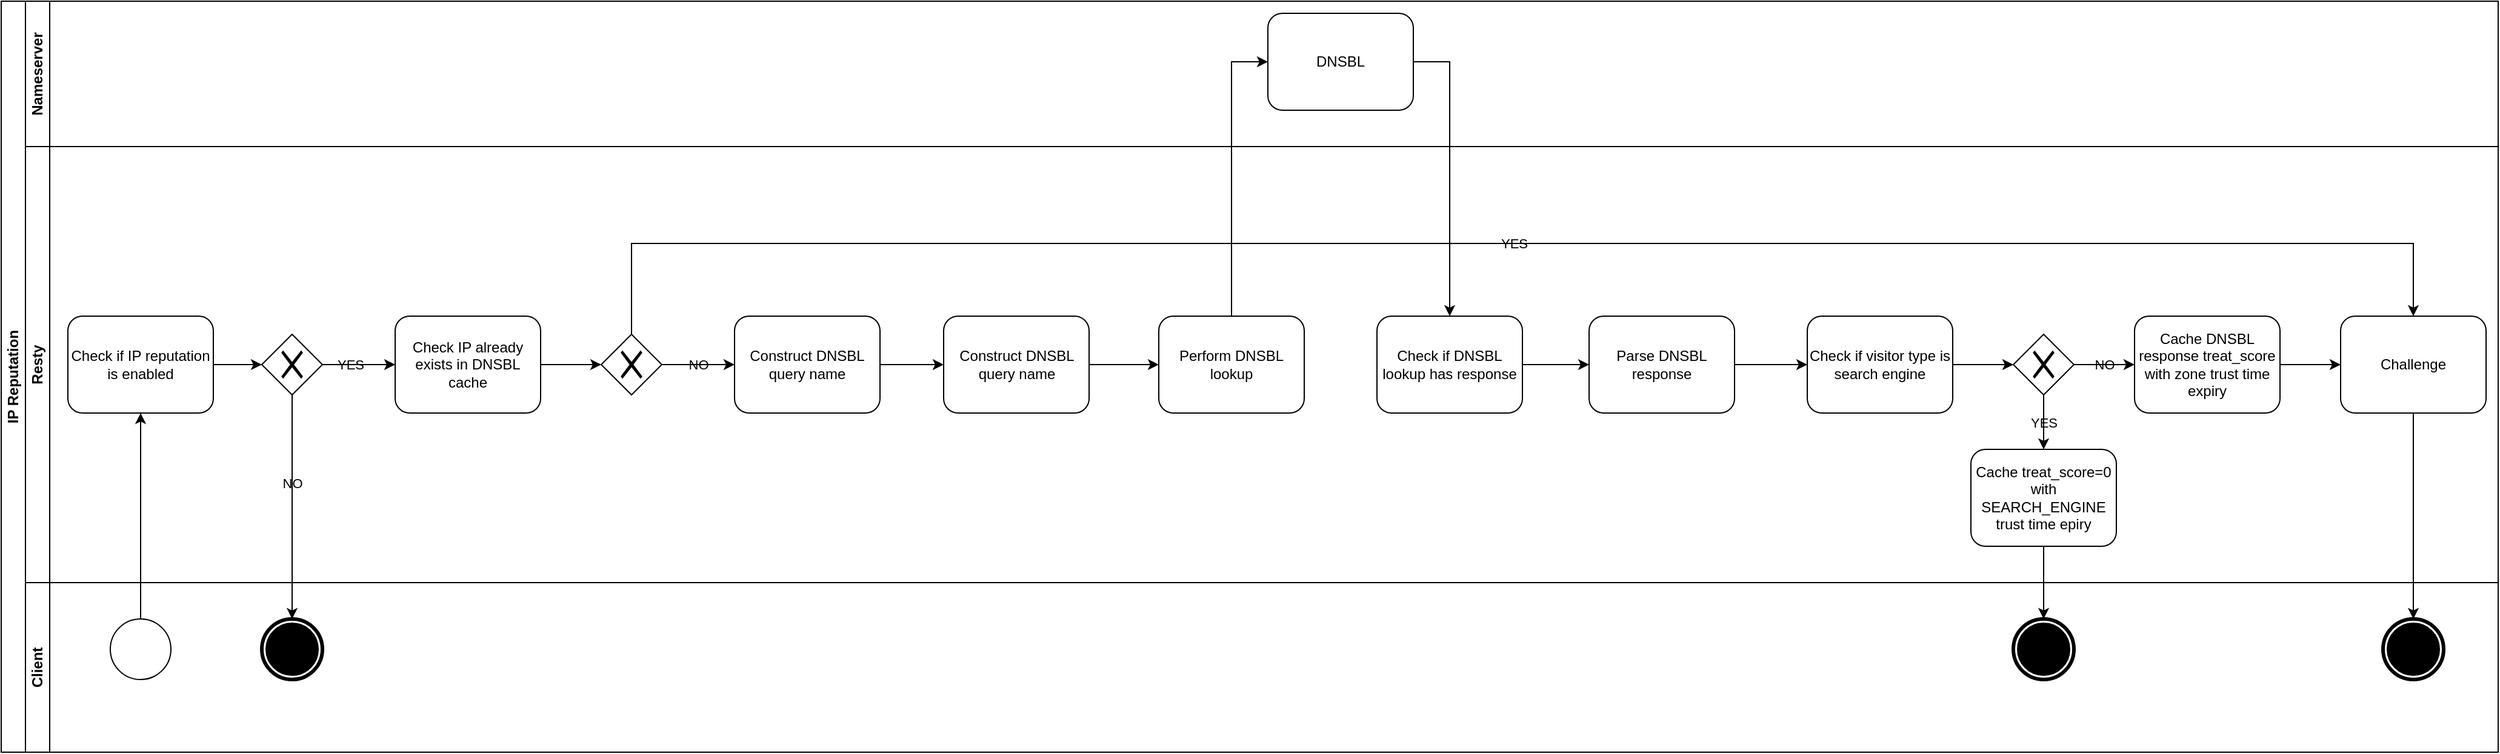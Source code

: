<mxfile version="14.4.5" type="github">
  <diagram id="FM04whXNcfyG1jP_JYNI" name="Page-1">
    <mxGraphModel dx="1746" dy="1663" grid="1" gridSize="10" guides="1" tooltips="1" connect="1" arrows="1" fold="1" page="1" pageScale="1" pageWidth="850" pageHeight="1100" math="0" shadow="0">
      <root>
        <mxCell id="0" />
        <mxCell id="1" parent="0" />
        <mxCell id="Lnknif8dTfj-DUFB5nNW-5" value="IP Reputation" style="swimlane;html=1;childLayout=stackLayout;resizeParent=1;resizeParentMax=0;horizontal=0;startSize=20;horizontalStack=0;fontFamily=Helvetica;labelBorderColor=none;labelBackgroundColor=none;whiteSpace=wrap;" vertex="1" parent="1">
          <mxGeometry x="265" y="240" width="2060" height="620" as="geometry" />
        </mxCell>
        <mxCell id="Lnknif8dTfj-DUFB5nNW-6" value="Nameserver" style="swimlane;html=1;startSize=20;horizontal=0;fontFamily=Helvetica;labelBorderColor=none;labelBackgroundColor=none;whiteSpace=wrap;" vertex="1" parent="Lnknif8dTfj-DUFB5nNW-5">
          <mxGeometry x="20" width="2040" height="120" as="geometry" />
        </mxCell>
        <mxCell id="Lnknif8dTfj-DUFB5nNW-33" value="DNSBL" style="shape=ext;rounded=1;html=1;fontFamily=Helvetica;labelBorderColor=none;labelBackgroundColor=none;whiteSpace=wrap;" vertex="1" parent="Lnknif8dTfj-DUFB5nNW-6">
          <mxGeometry x="1025" y="10" width="120" height="80" as="geometry" />
        </mxCell>
        <mxCell id="Lnknif8dTfj-DUFB5nNW-11" style="edgeStyle=orthogonalEdgeStyle;rounded=0;orthogonalLoop=1;jettySize=auto;html=1;fontFamily=Helvetica;labelBorderColor=none;labelBackgroundColor=none;" edge="1" parent="Lnknif8dTfj-DUFB5nNW-5" source="Lnknif8dTfj-DUFB5nNW-9" target="Lnknif8dTfj-DUFB5nNW-10">
          <mxGeometry relative="1" as="geometry" />
        </mxCell>
        <mxCell id="Lnknif8dTfj-DUFB5nNW-15" style="edgeStyle=orthogonalEdgeStyle;rounded=0;orthogonalLoop=1;jettySize=auto;html=1;fontFamily=Helvetica;labelBorderColor=none;labelBackgroundColor=none;" edge="1" parent="Lnknif8dTfj-DUFB5nNW-5" source="Lnknif8dTfj-DUFB5nNW-12" target="Lnknif8dTfj-DUFB5nNW-14">
          <mxGeometry relative="1" as="geometry" />
        </mxCell>
        <mxCell id="Lnknif8dTfj-DUFB5nNW-16" value="NO" style="edgeLabel;html=1;align=center;verticalAlign=middle;resizable=0;points=[];fontFamily=Helvetica;labelBorderColor=none;labelBackgroundColor=none;" vertex="1" connectable="0" parent="Lnknif8dTfj-DUFB5nNW-15">
          <mxGeometry x="-0.218" relative="1" as="geometry">
            <mxPoint as="offset" />
          </mxGeometry>
        </mxCell>
        <mxCell id="Lnknif8dTfj-DUFB5nNW-67" style="edgeStyle=orthogonalEdgeStyle;rounded=0;orthogonalLoop=1;jettySize=auto;html=1;fontFamily=Helvetica;labelBorderColor=none;labelBackgroundColor=none;" edge="1" parent="Lnknif8dTfj-DUFB5nNW-5" source="Lnknif8dTfj-DUFB5nNW-64" target="Lnknif8dTfj-DUFB5nNW-66">
          <mxGeometry relative="1" as="geometry" />
        </mxCell>
        <mxCell id="Lnknif8dTfj-DUFB5nNW-76" style="edgeStyle=orthogonalEdgeStyle;rounded=0;orthogonalLoop=1;jettySize=auto;html=1;fontFamily=Helvetica;labelBorderColor=none;labelBackgroundColor=none;" edge="1" parent="Lnknif8dTfj-DUFB5nNW-5" source="Lnknif8dTfj-DUFB5nNW-73" target="Lnknif8dTfj-DUFB5nNW-75">
          <mxGeometry relative="1" as="geometry" />
        </mxCell>
        <mxCell id="Lnknif8dTfj-DUFB5nNW-34" style="edgeStyle=orthogonalEdgeStyle;rounded=0;orthogonalLoop=1;jettySize=auto;html=1;entryX=0;entryY=0.5;entryDx=0;entryDy=0;fontFamily=Helvetica;labelBorderColor=none;labelBackgroundColor=none;" edge="1" parent="Lnknif8dTfj-DUFB5nNW-5" source="Lnknif8dTfj-DUFB5nNW-27" target="Lnknif8dTfj-DUFB5nNW-33">
          <mxGeometry relative="1" as="geometry" />
        </mxCell>
        <mxCell id="Lnknif8dTfj-DUFB5nNW-35" style="edgeStyle=orthogonalEdgeStyle;rounded=0;orthogonalLoop=1;jettySize=auto;html=1;fontFamily=Helvetica;labelBorderColor=none;labelBackgroundColor=none;" edge="1" parent="Lnknif8dTfj-DUFB5nNW-5" source="Lnknif8dTfj-DUFB5nNW-33" target="Lnknif8dTfj-DUFB5nNW-29">
          <mxGeometry relative="1" as="geometry">
            <Array as="points">
              <mxPoint x="1195" y="50" />
            </Array>
          </mxGeometry>
        </mxCell>
        <mxCell id="Lnknif8dTfj-DUFB5nNW-7" value="Resty" style="swimlane;html=1;startSize=20;horizontal=0;fontFamily=Helvetica;labelBorderColor=none;labelBackgroundColor=none;whiteSpace=wrap;" vertex="1" parent="Lnknif8dTfj-DUFB5nNW-5">
          <mxGeometry x="20" y="120" width="2040" height="360" as="geometry" />
        </mxCell>
        <mxCell id="Lnknif8dTfj-DUFB5nNW-13" style="edgeStyle=orthogonalEdgeStyle;rounded=0;orthogonalLoop=1;jettySize=auto;html=1;fontFamily=Helvetica;labelBorderColor=none;labelBackgroundColor=none;" edge="1" parent="Lnknif8dTfj-DUFB5nNW-7" source="Lnknif8dTfj-DUFB5nNW-10" target="Lnknif8dTfj-DUFB5nNW-12">
          <mxGeometry relative="1" as="geometry" />
        </mxCell>
        <mxCell id="Lnknif8dTfj-DUFB5nNW-10" value="Check if IP reputation is enabled " style="shape=ext;rounded=1;html=1;fontFamily=Helvetica;labelBorderColor=none;labelBackgroundColor=none;whiteSpace=wrap;" vertex="1" parent="Lnknif8dTfj-DUFB5nNW-7">
          <mxGeometry x="35" y="140" width="120" height="80" as="geometry" />
        </mxCell>
        <mxCell id="Lnknif8dTfj-DUFB5nNW-18" style="edgeStyle=orthogonalEdgeStyle;rounded=0;orthogonalLoop=1;jettySize=auto;html=1;fontFamily=Helvetica;labelBorderColor=none;labelBackgroundColor=none;" edge="1" parent="Lnknif8dTfj-DUFB5nNW-7" source="Lnknif8dTfj-DUFB5nNW-12" target="Lnknif8dTfj-DUFB5nNW-17">
          <mxGeometry relative="1" as="geometry" />
        </mxCell>
        <mxCell id="Lnknif8dTfj-DUFB5nNW-19" value="YES" style="edgeLabel;html=1;align=center;verticalAlign=middle;resizable=0;points=[];fontFamily=Helvetica;labelBorderColor=none;labelBackgroundColor=none;" vertex="1" connectable="0" parent="Lnknif8dTfj-DUFB5nNW-18">
          <mxGeometry x="-0.23" relative="1" as="geometry">
            <mxPoint as="offset" />
          </mxGeometry>
        </mxCell>
        <mxCell id="Lnknif8dTfj-DUFB5nNW-12" value="" style="shape=mxgraph.bpmn.shape;html=1;verticalLabelPosition=bottom;labelBackgroundColor=none;verticalAlign=top;align=center;perimeter=rhombusPerimeter;background=gateway;outlineConnect=0;outline=none;symbol=exclusiveGw;fontFamily=Helvetica;labelBorderColor=none;whiteSpace=wrap;" vertex="1" parent="Lnknif8dTfj-DUFB5nNW-7">
          <mxGeometry x="195" y="155" width="50" height="50" as="geometry" />
        </mxCell>
        <mxCell id="Lnknif8dTfj-DUFB5nNW-82" style="edgeStyle=orthogonalEdgeStyle;rounded=0;orthogonalLoop=1;jettySize=auto;html=1;labelBackgroundColor=none;fontFamily=Helvetica;" edge="1" parent="Lnknif8dTfj-DUFB5nNW-7" source="Lnknif8dTfj-DUFB5nNW-17" target="Lnknif8dTfj-DUFB5nNW-81">
          <mxGeometry relative="1" as="geometry" />
        </mxCell>
        <mxCell id="Lnknif8dTfj-DUFB5nNW-17" value="Check IP already exists in DNSBL cache" style="shape=ext;rounded=1;html=1;fontFamily=Helvetica;labelBorderColor=none;labelBackgroundColor=none;whiteSpace=wrap;" vertex="1" parent="Lnknif8dTfj-DUFB5nNW-7">
          <mxGeometry x="305" y="140" width="120" height="80" as="geometry" />
        </mxCell>
        <mxCell id="Lnknif8dTfj-DUFB5nNW-20" value="" style="shape=mxgraph.bpmn.shape;html=1;verticalLabelPosition=bottom;labelBackgroundColor=none;verticalAlign=top;align=center;perimeter=rhombusPerimeter;background=gateway;outlineConnect=0;outline=none;symbol=exclusiveGw;fontFamily=Helvetica;labelBorderColor=none;whiteSpace=wrap;" vertex="1" parent="Lnknif8dTfj-DUFB5nNW-7">
          <mxGeometry x="620" y="155" width="50" height="50" as="geometry" />
        </mxCell>
        <mxCell id="Lnknif8dTfj-DUFB5nNW-26" style="edgeStyle=orthogonalEdgeStyle;rounded=0;orthogonalLoop=1;jettySize=auto;html=1;fontFamily=Helvetica;labelBorderColor=none;labelBackgroundColor=none;" edge="1" parent="Lnknif8dTfj-DUFB5nNW-7" source="Lnknif8dTfj-DUFB5nNW-23" target="Lnknif8dTfj-DUFB5nNW-25">
          <mxGeometry relative="1" as="geometry" />
        </mxCell>
        <mxCell id="Lnknif8dTfj-DUFB5nNW-23" value="Construct DNSBL query name" style="shape=ext;rounded=1;html=1;fontFamily=Helvetica;labelBorderColor=none;labelBackgroundColor=none;whiteSpace=wrap;" vertex="1" parent="Lnknif8dTfj-DUFB5nNW-7">
          <mxGeometry x="585" y="140" width="120" height="80" as="geometry" />
        </mxCell>
        <mxCell id="Lnknif8dTfj-DUFB5nNW-28" style="edgeStyle=orthogonalEdgeStyle;rounded=0;orthogonalLoop=1;jettySize=auto;html=1;fontFamily=Helvetica;labelBorderColor=none;labelBackgroundColor=none;" edge="1" parent="Lnknif8dTfj-DUFB5nNW-7" source="Lnknif8dTfj-DUFB5nNW-25" target="Lnknif8dTfj-DUFB5nNW-27">
          <mxGeometry relative="1" as="geometry" />
        </mxCell>
        <mxCell id="Lnknif8dTfj-DUFB5nNW-25" value="Construct DNSBL query name" style="shape=ext;rounded=1;html=1;fontFamily=Helvetica;labelBorderColor=none;labelBackgroundColor=none;whiteSpace=wrap;" vertex="1" parent="Lnknif8dTfj-DUFB5nNW-7">
          <mxGeometry x="757.5" y="140" width="120" height="80" as="geometry" />
        </mxCell>
        <mxCell id="Lnknif8dTfj-DUFB5nNW-27" value="Perform DNSBL lookup" style="shape=ext;rounded=1;html=1;fontFamily=Helvetica;labelBorderColor=none;labelBackgroundColor=none;whiteSpace=wrap;" vertex="1" parent="Lnknif8dTfj-DUFB5nNW-7">
          <mxGeometry x="935" y="140" width="120" height="80" as="geometry" />
        </mxCell>
        <mxCell id="Lnknif8dTfj-DUFB5nNW-78" style="edgeStyle=orthogonalEdgeStyle;rounded=0;orthogonalLoop=1;jettySize=auto;html=1;labelBackgroundColor=none;fontFamily=Helvetica;" edge="1" parent="Lnknif8dTfj-DUFB5nNW-7" source="Lnknif8dTfj-DUFB5nNW-29" target="Lnknif8dTfj-DUFB5nNW-40">
          <mxGeometry relative="1" as="geometry" />
        </mxCell>
        <mxCell id="Lnknif8dTfj-DUFB5nNW-29" value="Check if DNSBL lookup has response " style="shape=ext;rounded=1;html=1;fontFamily=Helvetica;labelBorderColor=none;labelBackgroundColor=none;whiteSpace=wrap;" vertex="1" parent="Lnknif8dTfj-DUFB5nNW-7">
          <mxGeometry x="1115" y="140" width="120" height="80" as="geometry" />
        </mxCell>
        <mxCell id="Lnknif8dTfj-DUFB5nNW-43" style="edgeStyle=orthogonalEdgeStyle;rounded=0;orthogonalLoop=1;jettySize=auto;html=1;fontFamily=Helvetica;labelBorderColor=none;labelBackgroundColor=none;" edge="1" parent="Lnknif8dTfj-DUFB5nNW-7" source="Lnknif8dTfj-DUFB5nNW-40" target="Lnknif8dTfj-DUFB5nNW-42">
          <mxGeometry relative="1" as="geometry" />
        </mxCell>
        <mxCell id="Lnknif8dTfj-DUFB5nNW-40" value="Parse DNSBL response" style="shape=ext;rounded=1;html=1;fontFamily=Helvetica;labelBorderColor=none;labelBackgroundColor=none;whiteSpace=wrap;" vertex="1" parent="Lnknif8dTfj-DUFB5nNW-7">
          <mxGeometry x="1290" y="140" width="120" height="80" as="geometry" />
        </mxCell>
        <mxCell id="Lnknif8dTfj-DUFB5nNW-62" style="edgeStyle=orthogonalEdgeStyle;rounded=0;orthogonalLoop=1;jettySize=auto;html=1;fontFamily=Helvetica;labelBorderColor=none;labelBackgroundColor=none;" edge="1" parent="Lnknif8dTfj-DUFB5nNW-7" source="Lnknif8dTfj-DUFB5nNW-42" target="Lnknif8dTfj-DUFB5nNW-61">
          <mxGeometry relative="1" as="geometry" />
        </mxCell>
        <mxCell id="Lnknif8dTfj-DUFB5nNW-42" value="Check if visitor type is search engine" style="shape=ext;rounded=1;html=1;fontFamily=Helvetica;labelBorderColor=none;labelBackgroundColor=none;whiteSpace=wrap;" vertex="1" parent="Lnknif8dTfj-DUFB5nNW-7">
          <mxGeometry x="1470" y="140" width="120" height="80" as="geometry" />
        </mxCell>
        <mxCell id="Lnknif8dTfj-DUFB5nNW-74" style="edgeStyle=orthogonalEdgeStyle;rounded=0;orthogonalLoop=1;jettySize=auto;html=1;fontFamily=Helvetica;labelBorderColor=none;labelBackgroundColor=none;" edge="1" parent="Lnknif8dTfj-DUFB5nNW-7" source="Lnknif8dTfj-DUFB5nNW-48" target="Lnknif8dTfj-DUFB5nNW-73">
          <mxGeometry relative="1" as="geometry" />
        </mxCell>
        <mxCell id="Lnknif8dTfj-DUFB5nNW-48" value="Cache DNSBL response treat_score with zone trust time expiry" style="shape=ext;rounded=1;html=1;fontFamily=Helvetica;labelBorderColor=none;labelBackgroundColor=none;whiteSpace=wrap;" vertex="1" parent="Lnknif8dTfj-DUFB5nNW-7">
          <mxGeometry x="1740" y="140" width="120" height="80" as="geometry" />
        </mxCell>
        <mxCell id="Lnknif8dTfj-DUFB5nNW-65" value="YES" style="edgeStyle=orthogonalEdgeStyle;rounded=0;orthogonalLoop=1;jettySize=auto;html=1;fontFamily=Helvetica;labelBorderColor=none;labelBackgroundColor=none;" edge="1" parent="Lnknif8dTfj-DUFB5nNW-7" source="Lnknif8dTfj-DUFB5nNW-61" target="Lnknif8dTfj-DUFB5nNW-64">
          <mxGeometry relative="1" as="geometry" />
        </mxCell>
        <mxCell id="Lnknif8dTfj-DUFB5nNW-68" value="NO" style="edgeStyle=orthogonalEdgeStyle;rounded=0;orthogonalLoop=1;jettySize=auto;html=1;fontFamily=Helvetica;labelBorderColor=none;labelBackgroundColor=none;" edge="1" parent="Lnknif8dTfj-DUFB5nNW-7" source="Lnknif8dTfj-DUFB5nNW-61" target="Lnknif8dTfj-DUFB5nNW-48">
          <mxGeometry relative="1" as="geometry" />
        </mxCell>
        <mxCell id="Lnknif8dTfj-DUFB5nNW-61" value="" style="shape=mxgraph.bpmn.shape;html=1;verticalLabelPosition=bottom;labelBackgroundColor=none;verticalAlign=top;align=center;perimeter=rhombusPerimeter;background=gateway;outlineConnect=0;outline=none;symbol=exclusiveGw;fontFamily=Helvetica;labelBorderColor=none;whiteSpace=wrap;" vertex="1" parent="Lnknif8dTfj-DUFB5nNW-7">
          <mxGeometry x="1640" y="155" width="50" height="50" as="geometry" />
        </mxCell>
        <mxCell id="Lnknif8dTfj-DUFB5nNW-64" value="Cache treat_score=0 with SEARCH_ENGINE trust time epiry " style="shape=ext;rounded=1;html=1;fontFamily=Helvetica;labelBorderColor=none;labelBackgroundColor=none;whiteSpace=wrap;" vertex="1" parent="Lnknif8dTfj-DUFB5nNW-7">
          <mxGeometry x="1605" y="250" width="120" height="80" as="geometry" />
        </mxCell>
        <mxCell id="Lnknif8dTfj-DUFB5nNW-73" value="Challenge" style="shape=ext;rounded=1;html=1;fontFamily=Helvetica;labelBorderColor=none;labelBackgroundColor=none;whiteSpace=wrap;" vertex="1" parent="Lnknif8dTfj-DUFB5nNW-7">
          <mxGeometry x="1910" y="140" width="120" height="80" as="geometry" />
        </mxCell>
        <mxCell id="Lnknif8dTfj-DUFB5nNW-83" value="NO" style="edgeStyle=orthogonalEdgeStyle;rounded=0;orthogonalLoop=1;jettySize=auto;html=1;labelBackgroundColor=none;fontFamily=Helvetica;" edge="1" parent="Lnknif8dTfj-DUFB5nNW-7" source="Lnknif8dTfj-DUFB5nNW-81" target="Lnknif8dTfj-DUFB5nNW-23">
          <mxGeometry relative="1" as="geometry" />
        </mxCell>
        <mxCell id="Lnknif8dTfj-DUFB5nNW-94" value="YES" style="edgeStyle=orthogonalEdgeStyle;rounded=0;orthogonalLoop=1;jettySize=auto;html=1;entryX=0.5;entryY=0;entryDx=0;entryDy=0;labelBackgroundColor=none;fontFamily=Helvetica;" edge="1" parent="Lnknif8dTfj-DUFB5nNW-7" source="Lnknif8dTfj-DUFB5nNW-81" target="Lnknif8dTfj-DUFB5nNW-73">
          <mxGeometry relative="1" as="geometry">
            <Array as="points">
              <mxPoint x="500" y="80" />
              <mxPoint x="1970" y="80" />
            </Array>
          </mxGeometry>
        </mxCell>
        <mxCell id="Lnknif8dTfj-DUFB5nNW-81" value="" style="shape=mxgraph.bpmn.shape;html=1;verticalLabelPosition=bottom;labelBackgroundColor=#ffffff;verticalAlign=top;align=center;perimeter=rhombusPerimeter;background=gateway;outlineConnect=0;outline=none;symbol=exclusiveGw;fontFamily=Helvetica;" vertex="1" parent="Lnknif8dTfj-DUFB5nNW-7">
          <mxGeometry x="475" y="155" width="50" height="50" as="geometry" />
        </mxCell>
        <mxCell id="Lnknif8dTfj-DUFB5nNW-8" value="Client" style="swimlane;html=1;startSize=20;horizontal=0;fontFamily=Helvetica;labelBorderColor=none;labelBackgroundColor=none;whiteSpace=wrap;" vertex="1" parent="Lnknif8dTfj-DUFB5nNW-5">
          <mxGeometry x="20" y="480" width="2040" height="140" as="geometry" />
        </mxCell>
        <mxCell id="Lnknif8dTfj-DUFB5nNW-9" value="" style="shape=mxgraph.bpmn.shape;html=1;verticalLabelPosition=bottom;labelBackgroundColor=none;verticalAlign=top;align=center;perimeter=ellipsePerimeter;outlineConnect=0;outline=standard;symbol=general;fontFamily=Helvetica;labelBorderColor=none;whiteSpace=wrap;" vertex="1" parent="Lnknif8dTfj-DUFB5nNW-8">
          <mxGeometry x="70" y="30" width="50" height="50" as="geometry" />
        </mxCell>
        <mxCell id="Lnknif8dTfj-DUFB5nNW-14" value="" style="shape=mxgraph.bpmn.shape;html=1;verticalLabelPosition=bottom;labelBackgroundColor=none;verticalAlign=top;align=center;perimeter=ellipsePerimeter;outlineConnect=0;outline=end;symbol=terminate;fontFamily=Helvetica;labelBorderColor=none;whiteSpace=wrap;" vertex="1" parent="Lnknif8dTfj-DUFB5nNW-8">
          <mxGeometry x="195" y="30" width="50" height="50" as="geometry" />
        </mxCell>
        <mxCell id="Lnknif8dTfj-DUFB5nNW-66" value="" style="shape=mxgraph.bpmn.shape;html=1;verticalLabelPosition=bottom;labelBackgroundColor=none;verticalAlign=top;align=center;perimeter=ellipsePerimeter;outlineConnect=0;outline=end;symbol=terminate;fontFamily=Helvetica;labelBorderColor=none;whiteSpace=wrap;" vertex="1" parent="Lnknif8dTfj-DUFB5nNW-8">
          <mxGeometry x="1640" y="30" width="50" height="50" as="geometry" />
        </mxCell>
        <mxCell id="Lnknif8dTfj-DUFB5nNW-75" value="" style="shape=mxgraph.bpmn.shape;html=1;verticalLabelPosition=bottom;labelBackgroundColor=none;verticalAlign=top;align=center;perimeter=ellipsePerimeter;outlineConnect=0;outline=end;symbol=terminate;fontFamily=Helvetica;labelBorderColor=none;whiteSpace=wrap;" vertex="1" parent="Lnknif8dTfj-DUFB5nNW-8">
          <mxGeometry x="1945" y="30" width="50" height="50" as="geometry" />
        </mxCell>
        <mxCell id="Lnknif8dTfj-DUFB5nNW-57" style="edgeStyle=orthogonalEdgeStyle;rounded=0;orthogonalLoop=1;jettySize=auto;html=1;fontFamily=Helvetica;labelBorderColor=none;labelBackgroundColor=none;" edge="1" parent="Lnknif8dTfj-DUFB5nNW-5" target="Lnknif8dTfj-DUFB5nNW-56">
          <mxGeometry relative="1" as="geometry">
            <mxPoint x="1165" y="450" as="sourcePoint" />
          </mxGeometry>
        </mxCell>
      </root>
    </mxGraphModel>
  </diagram>
</mxfile>
